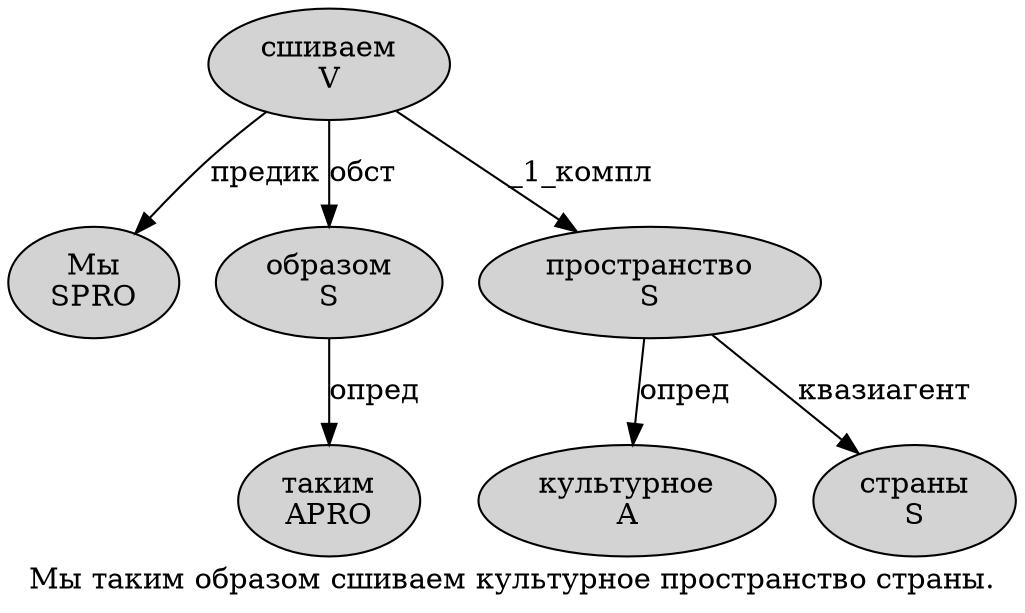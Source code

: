 digraph SENTENCE_306 {
	graph [label="Мы таким образом сшиваем культурное пространство страны."]
	node [style=filled]
		0 [label="Мы
SPRO" color="" fillcolor=lightgray penwidth=1 shape=ellipse]
		1 [label="таким
APRO" color="" fillcolor=lightgray penwidth=1 shape=ellipse]
		2 [label="образом
S" color="" fillcolor=lightgray penwidth=1 shape=ellipse]
		3 [label="сшиваем
V" color="" fillcolor=lightgray penwidth=1 shape=ellipse]
		4 [label="культурное
A" color="" fillcolor=lightgray penwidth=1 shape=ellipse]
		5 [label="пространство
S" color="" fillcolor=lightgray penwidth=1 shape=ellipse]
		6 [label="страны
S" color="" fillcolor=lightgray penwidth=1 shape=ellipse]
			2 -> 1 [label="опред"]
			5 -> 4 [label="опред"]
			5 -> 6 [label="квазиагент"]
			3 -> 0 [label="предик"]
			3 -> 2 [label="обст"]
			3 -> 5 [label="_1_компл"]
}